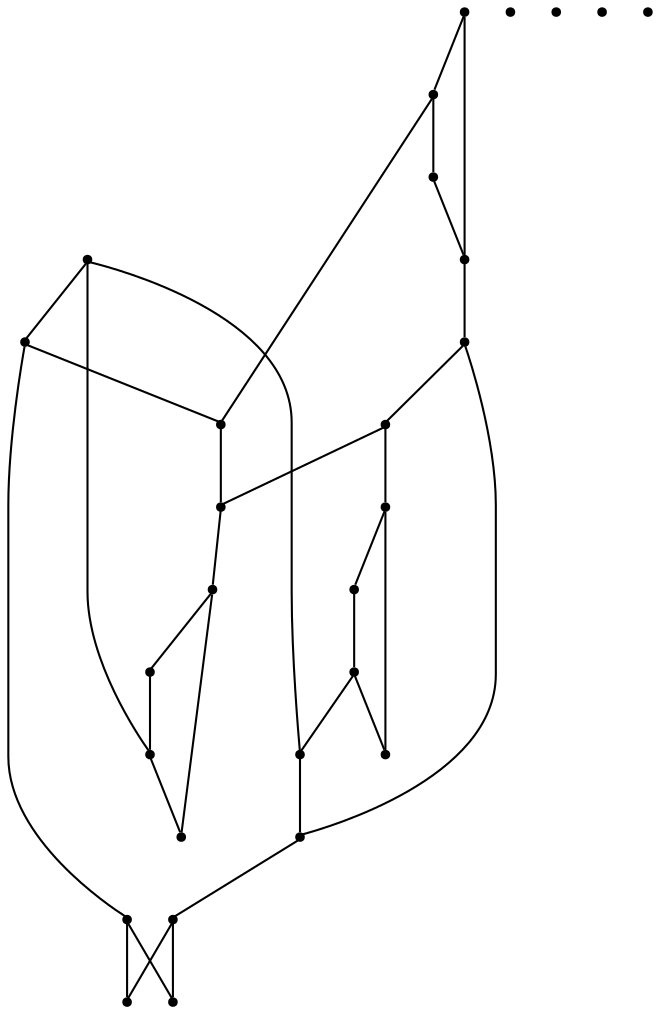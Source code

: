 graph {
  node [shape=point,comment="{\"directed\":false,\"doi\":\"10.1007/978-3-319-03841-4_37\",\"figure\":\"7 (2)\"}"]

  v0 [pos="1680.6253729562495,2346.3236983330426"]
  v1 [pos="1680.6253729562495,2396.956830974108"]
  v2 [pos="1680.6253729562495,2479.2328418190036"]
  v3 [pos="1680.6253729562495,2517.2058472277076"]
  v4 [pos="1680.6253729562495,2599.485800571566"]
  v5 [pos="1680.6253729562495,2650.1149907136696"]
  v6 [pos="1629.9679461008923,2346.3236983330426"]
  v7 [pos="1629.9679461008923,2650.1149907136696"]
  v8 [pos="1566.6432040083773,2460.2464027033448"]
  v9 [pos="1566.6432040083773,2498.2192809346625"]
  v10 [pos="1566.6432040083773,2536.196228842329"]
  v11 [pos="1547.6419766560116,2346.3236983330426"]
  v12 [pos="1547.6419766560116,2650.1149907136696"]
  v13 [pos="1528.644948498033,2460.2464027033448"]
  v14 [pos="1528.644948498033,2536.196228842329"]
  v15 [pos="1509.6479203400545,2346.3236983330426"]
  v16 [pos="1509.6479203400545,2650.1149907136696"]
  v17 [pos="1490.6508921820755,2536.196228842329"]
  v18 [pos="1490.6508921820755,2460.2464027033448"]
  v19 [pos="1490.6508921820755,2498.2192809346625"]
  v20 [pos="1427.326022841246,2650.1149907136696"]
  v21 [pos="1427.326022841246,2346.3236983330426"]
  v22 [pos="1376.6645240398166,2599.485800571566"]
  v23 [pos="1376.6645240398166,2479.2328418190036"]
  v24 [pos="1376.6645240398166,2517.2058472277076"]
  v25 [pos="1376.6645240398166,2346.3236983330426"]
  v26 [pos="1376.6645240398166,2396.956830974108"]
  v27 [pos="1376.6645240398166,2650.1149907136696"]

  v1 -- v0 [id="-3",pos="1680.6253729562495,2396.956830974108 1680.6253729562495,2346.3236983330426 1680.6253729562495,2346.3236983330426 1680.6253729562495,2346.3236983330426"]
  v2 -- v1 [id="-4",pos="1680.6253729562495,2479.2328418190036 1680.6253729562495,2396.956830974108 1680.6253729562495,2396.956830974108 1680.6253729562495,2396.956830974108"]
  v3 -- v2 [id="-5",pos="1680.6253729562495,2517.2058472277076 1680.6253729562495,2479.2328418190036 1680.6253729562495,2479.2328418190036 1680.6253729562495,2479.2328418190036"]
  v4 -- v3 [id="-6",pos="1680.6253729562495,2599.485800571566 1680.6253729562495,2517.2058472277076 1680.6253729562495,2517.2058472277076 1680.6253729562495,2517.2058472277076"]
  v5 -- v4 [id="-7",pos="1680.6253729562495,2650.1149907136696 1680.6253729562495,2599.485800571566 1680.6253729562495,2599.485800571566 1680.6253729562495,2599.485800571566"]
  v2 -- v16 [id="-10",pos="1680.6253729562495,2479.2328418190036 1661.6270723151233,2479.231570045145 1661.6270723151233,2479.231570045145 1661.6270723151233,2479.231570045145 1509.6466478569068,2631.1271526467654 1509.6466478569068,2631.1271526467654 1509.6466478569068,2631.1271526467654 1509.6479203400545,2650.1149907136696 1509.6479203400545,2650.1149907136696 1509.6479203400545,2650.1149907136696"]
  v3 -- v15 [id="-11",pos="1680.6253729562495,2517.2058472277076 1661.6270723151233,2517.2085179528112 1661.6270723151233,2517.2085179528112 1661.6270723151233,2517.2085179528112 1509.6466478569068,2365.312935351191 1509.6466478569068,2365.312935351191 1509.6466478569068,2365.312935351191 1509.6479203400545,2346.3236983330426 1509.6479203400545,2346.3236983330426 1509.6479203400545,2346.3236983330426"]
  v1 -- v8 [id="-12",pos="1680.6253729562495,2396.956830974108 1652.1286218602913,2396.955686377635 1652.1286218602913,2396.955686377635 1652.1286218602913,2396.955686377635 1588.8037525194618,2460.245258106872 1588.8037525194618,2460.245258106872 1588.8037525194618,2460.245258106872 1566.6432040083773,2460.2464027033448 1566.6432040083773,2460.2464027033448 1566.6432040083773,2460.2464027033448"]
  v4 -- v10 [id="-13",pos="1680.6253729562495,2599.485800571566 1648.9638290240382,2599.484401620321 1648.9638290240382,2599.484401620321 1648.9638290240382,2599.484401620321 1585.6389596832087,2536.1948298910843 1585.6389596832087,2536.1948298910843 1585.6389596832087,2536.1948298910843 1566.6432040083773,2536.196228842329 1566.6432040083773,2536.196228842329 1566.6432040083773,2536.196228842329"]
  v20 -- v16 [id="-15",pos="1427.326022841246,2650.1149907136696 1509.6479203400545,2650.1149907136696 1509.6479203400545,2650.1149907136696 1509.6479203400545,2650.1149907136696"]
  v16 -- v12 [id="-16",pos="1509.6479203400545,2650.1149907136696 1547.6419766560116,2650.1149907136696 1547.6419766560116,2650.1149907136696 1547.6419766560116,2650.1149907136696"]
  v12 -- v7 [id="-17",pos="1547.6419766560116,2650.1149907136696 1629.9679461008923,2650.1149907136696 1629.9679461008923,2650.1149907136696 1629.9679461008923,2650.1149907136696"]
  v7 -- v5 [id="-18",pos="1629.9679461008923,2650.1149907136696 1680.6253729562495,2650.1149907136696 1680.6253729562495,2650.1149907136696 1680.6253729562495,2650.1149907136696"]
  v27 -- v22 [id="-19",pos="1376.6645240398166,2650.1149907136696 1376.6645240398166,2599.485800571566 1376.6645240398166,2599.485800571566 1376.6645240398166,2599.485800571566"]
  v22 -- v24 [id="-20",pos="1376.6645240398166,2599.485800571566 1376.6645240398166,2517.2058472277076 1376.6645240398166,2517.2058472277076 1376.6645240398166,2517.2058472277076"]
  v24 -- v23 [id="-21",pos="1376.6645240398166,2517.2058472277076 1376.6645240398166,2479.2328418190036 1376.6645240398166,2479.2328418190036 1376.6645240398166,2479.2328418190036"]
  v23 -- v26 [id="-22",pos="1376.6645240398166,2479.2328418190036 1376.6645240398166,2396.956830974108 1376.6645240398166,2396.956830974108 1376.6645240398166,2396.956830974108"]
  v26 -- v25 [id="-23",pos="1376.6645240398166,2396.956830974108 1376.6645240398166,2346.3236983330426 1376.6645240398166,2346.3236983330426 1376.6645240398166,2346.3236983330426"]
  v26 -- v18 [id="-24",pos="1376.6645240398166,2396.956830974108 1408.3319213945067,2396.9595016992116 1408.3319213945067,2396.9595016992116 1408.3319213945067,2396.9595016992116 1471.6567907353362,2460.2490734284484 1471.6567907353362,2460.2490734284484 1471.6567907353362,2460.2490734284484 1490.6508921820755,2460.2464027033448 1490.6508921820755,2460.2464027033448 1490.6508921820755,2460.2464027033448"]
  v21 -- v15 [id="-26",pos="1427.326022841246,2346.3236983330426 1509.6479203400545,2346.3236983330426 1509.6479203400545,2346.3236983330426 1509.6479203400545,2346.3236983330426"]
  v15 -- v11 [id="-27",pos="1509.6479203400545,2346.3236983330426 1547.6419766560116,2346.3236983330426 1547.6419766560116,2346.3236983330426 1547.6419766560116,2346.3236983330426"]
  v11 -- v6 [id="-28",pos="1547.6419766560116,2346.3236983330426 1629.9679461008923,2346.3236983330426 1629.9679461008923,2346.3236983330426 1629.9679461008923,2346.3236983330426"]
  v6 -- v0 [id="-29",pos="1629.9679461008923,2346.3236983330426 1680.6253729562495,2346.3236983330426 1680.6253729562495,2346.3236983330426 1680.6253729562495,2346.3236983330426"]
  v6 -- v8 [id="-30",pos="1629.9679461008923,2346.3236983330426 1629.9668008660594,2377.9731897609386 1629.9668008660594,2377.9731897609386 1629.9668008660594,2377.9731897609386 1566.64193152523,2441.262507135403 1566.64193152523,2441.262507135403 1566.64193152523,2441.262507135403 1566.6432040083773,2460.2464027033448 1566.6432040083773,2460.2464027033448 1566.6432040083773,2460.2464027033448"]
  v7 -- v10 [id="-31",pos="1629.9679461008923,2650.1149907136696 1629.9668008660594,2615.3078119717175 1629.9668008660594,2615.3078119717175 1629.9668008660594,2615.3078119717175 1566.64193152523,2555.1813961841294 1566.64193152523,2555.1813961841294 1566.64193152523,2555.1813961841294 1566.6432040083773,2536.196228842329 1566.6432040083773,2536.196228842329 1566.6432040083773,2536.196228842329"]
  v24 -- v11 [id="-32",pos="1376.6645240398166,2517.2058472277076 1395.6644789090346,2517.2085179528112 1395.6644789090346,2517.2085179528112 1395.6644789090346,2517.2085179528112 1547.6449033672511,2365.312935351191 1547.6449033672511,2365.312935351191 1547.6449033672511,2365.312935351191 1547.6419766560116,2346.3236983330426 1547.6419766560116,2346.3236983330426 1547.6419766560116,2346.3236983330426"]
  v21 -- v18 [id="-35",pos="1427.326022841246,2346.3236983330426 1427.3248776064133,2377.9731897609386 1427.3248776064133,2377.9731897609386 1427.3248776064133,2377.9731897609386 1490.6497469472429,2441.2627614901753 1490.6497469472429,2441.2627614901753 1490.6497469472429,2441.2627614901753 1490.6508921820755,2460.2464027033448 1490.6508921820755,2460.2464027033448 1490.6508921820755,2460.2464027033448"]
  v20 -- v17 [id="-36",pos="1427.326022841246,2650.1149907136696 1427.3289495524855,2618.4747832349426 1427.3289495524855,2618.4747832349426 1427.3289495524855,2618.4747832349426 1490.653818893315,2555.1854658604775 1490.653818893315,2555.1854658604775 1490.653818893315,2555.1854658604775 1490.6508921820755,2536.196228842329 1490.6508921820755,2536.196228842329 1490.6508921820755,2536.196228842329"]
  v23 -- v12 [id="-45",pos="1376.6645240398166,2479.2328418190036 1395.6644789090346,2479.231570045145 1395.6644789090346,2479.231570045145 1395.6644789090346,2479.231570045145 1547.6449033672511,2631.1271526467654 1547.6449033672511,2631.1271526467654 1547.6449033672511,2631.1271526467654 1547.6419766560116,2650.1149907136696 1547.6419766560116,2650.1149907136696 1547.6419766560116,2650.1149907136696"]
  v17 -- v22 [id="-46",pos="1490.6508921820755,2536.196228842329 1471.6567907353362,2536.198899567433 1471.6567907353362,2536.198899567433 1471.6567907353362,2536.198899567433 1408.3319213945067,2599.4884712966696 1408.3319213945067,2599.4884712966696 1408.3319213945067,2599.4884712966696 1376.6645240398166,2599.485800571566 1376.6645240398166,2599.485800571566 1376.6645240398166,2599.485800571566"]
  v25 -- v21 [id="-47",pos="1376.6645240398166,2346.3236983330426 1427.326022841246,2346.3236983330426 1427.326022841246,2346.3236983330426 1427.326022841246,2346.3236983330426"]
  v27 -- v20 [id="-51",pos="1376.6645240398166,2650.1149907136696 1427.326022841246,2650.1149907136696 1427.326022841246,2650.1149907136696 1427.326022841246,2650.1149907136696"]
}